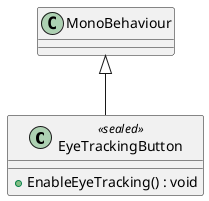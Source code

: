 @startuml
class EyeTrackingButton <<sealed>> {
    + EnableEyeTracking() : void
}
MonoBehaviour <|-- EyeTrackingButton
@enduml
